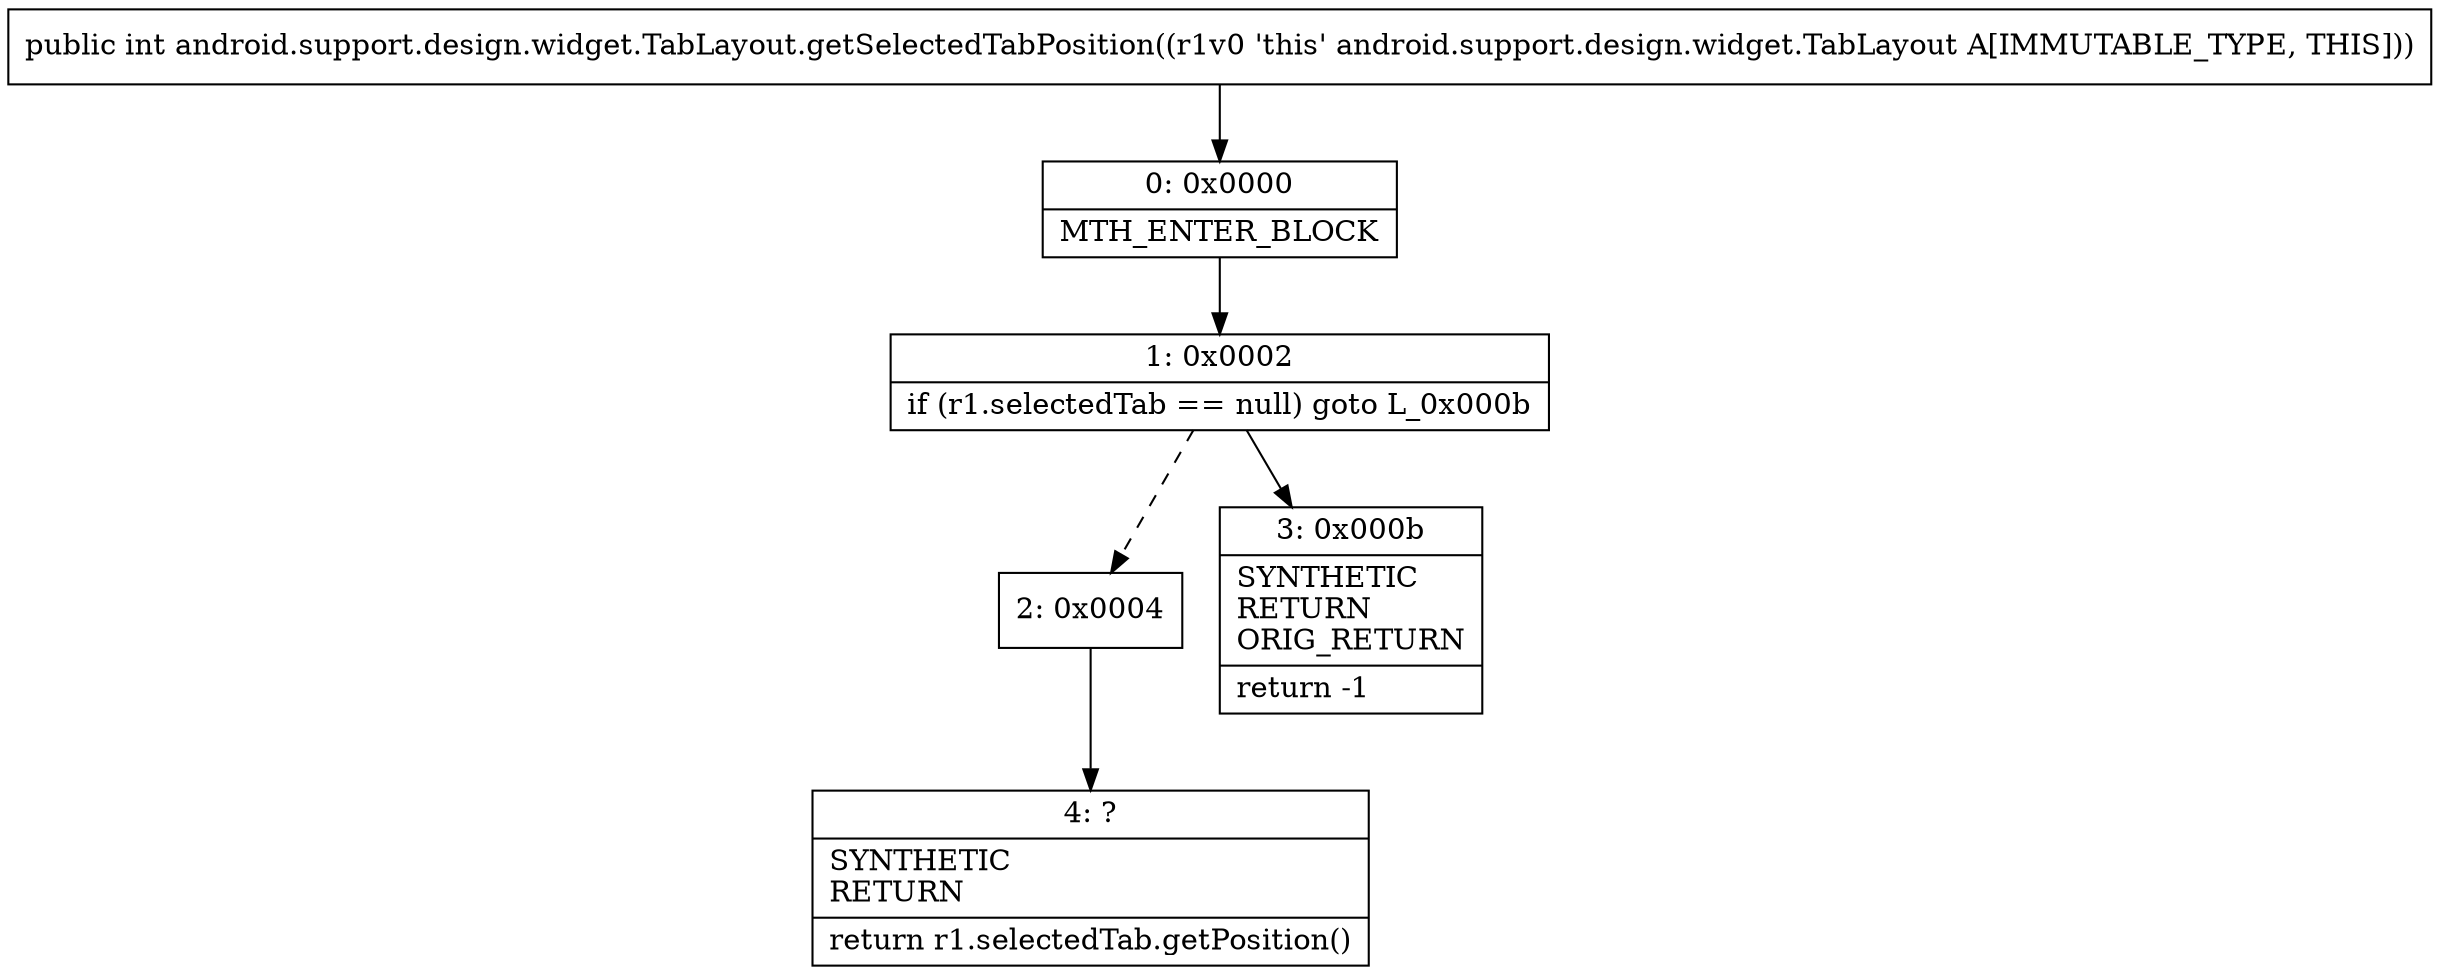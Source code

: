 digraph "CFG forandroid.support.design.widget.TabLayout.getSelectedTabPosition()I" {
Node_0 [shape=record,label="{0\:\ 0x0000|MTH_ENTER_BLOCK\l}"];
Node_1 [shape=record,label="{1\:\ 0x0002|if (r1.selectedTab == null) goto L_0x000b\l}"];
Node_2 [shape=record,label="{2\:\ 0x0004}"];
Node_3 [shape=record,label="{3\:\ 0x000b|SYNTHETIC\lRETURN\lORIG_RETURN\l|return \-1\l}"];
Node_4 [shape=record,label="{4\:\ ?|SYNTHETIC\lRETURN\l|return r1.selectedTab.getPosition()\l}"];
MethodNode[shape=record,label="{public int android.support.design.widget.TabLayout.getSelectedTabPosition((r1v0 'this' android.support.design.widget.TabLayout A[IMMUTABLE_TYPE, THIS])) }"];
MethodNode -> Node_0;
Node_0 -> Node_1;
Node_1 -> Node_2[style=dashed];
Node_1 -> Node_3;
Node_2 -> Node_4;
}

